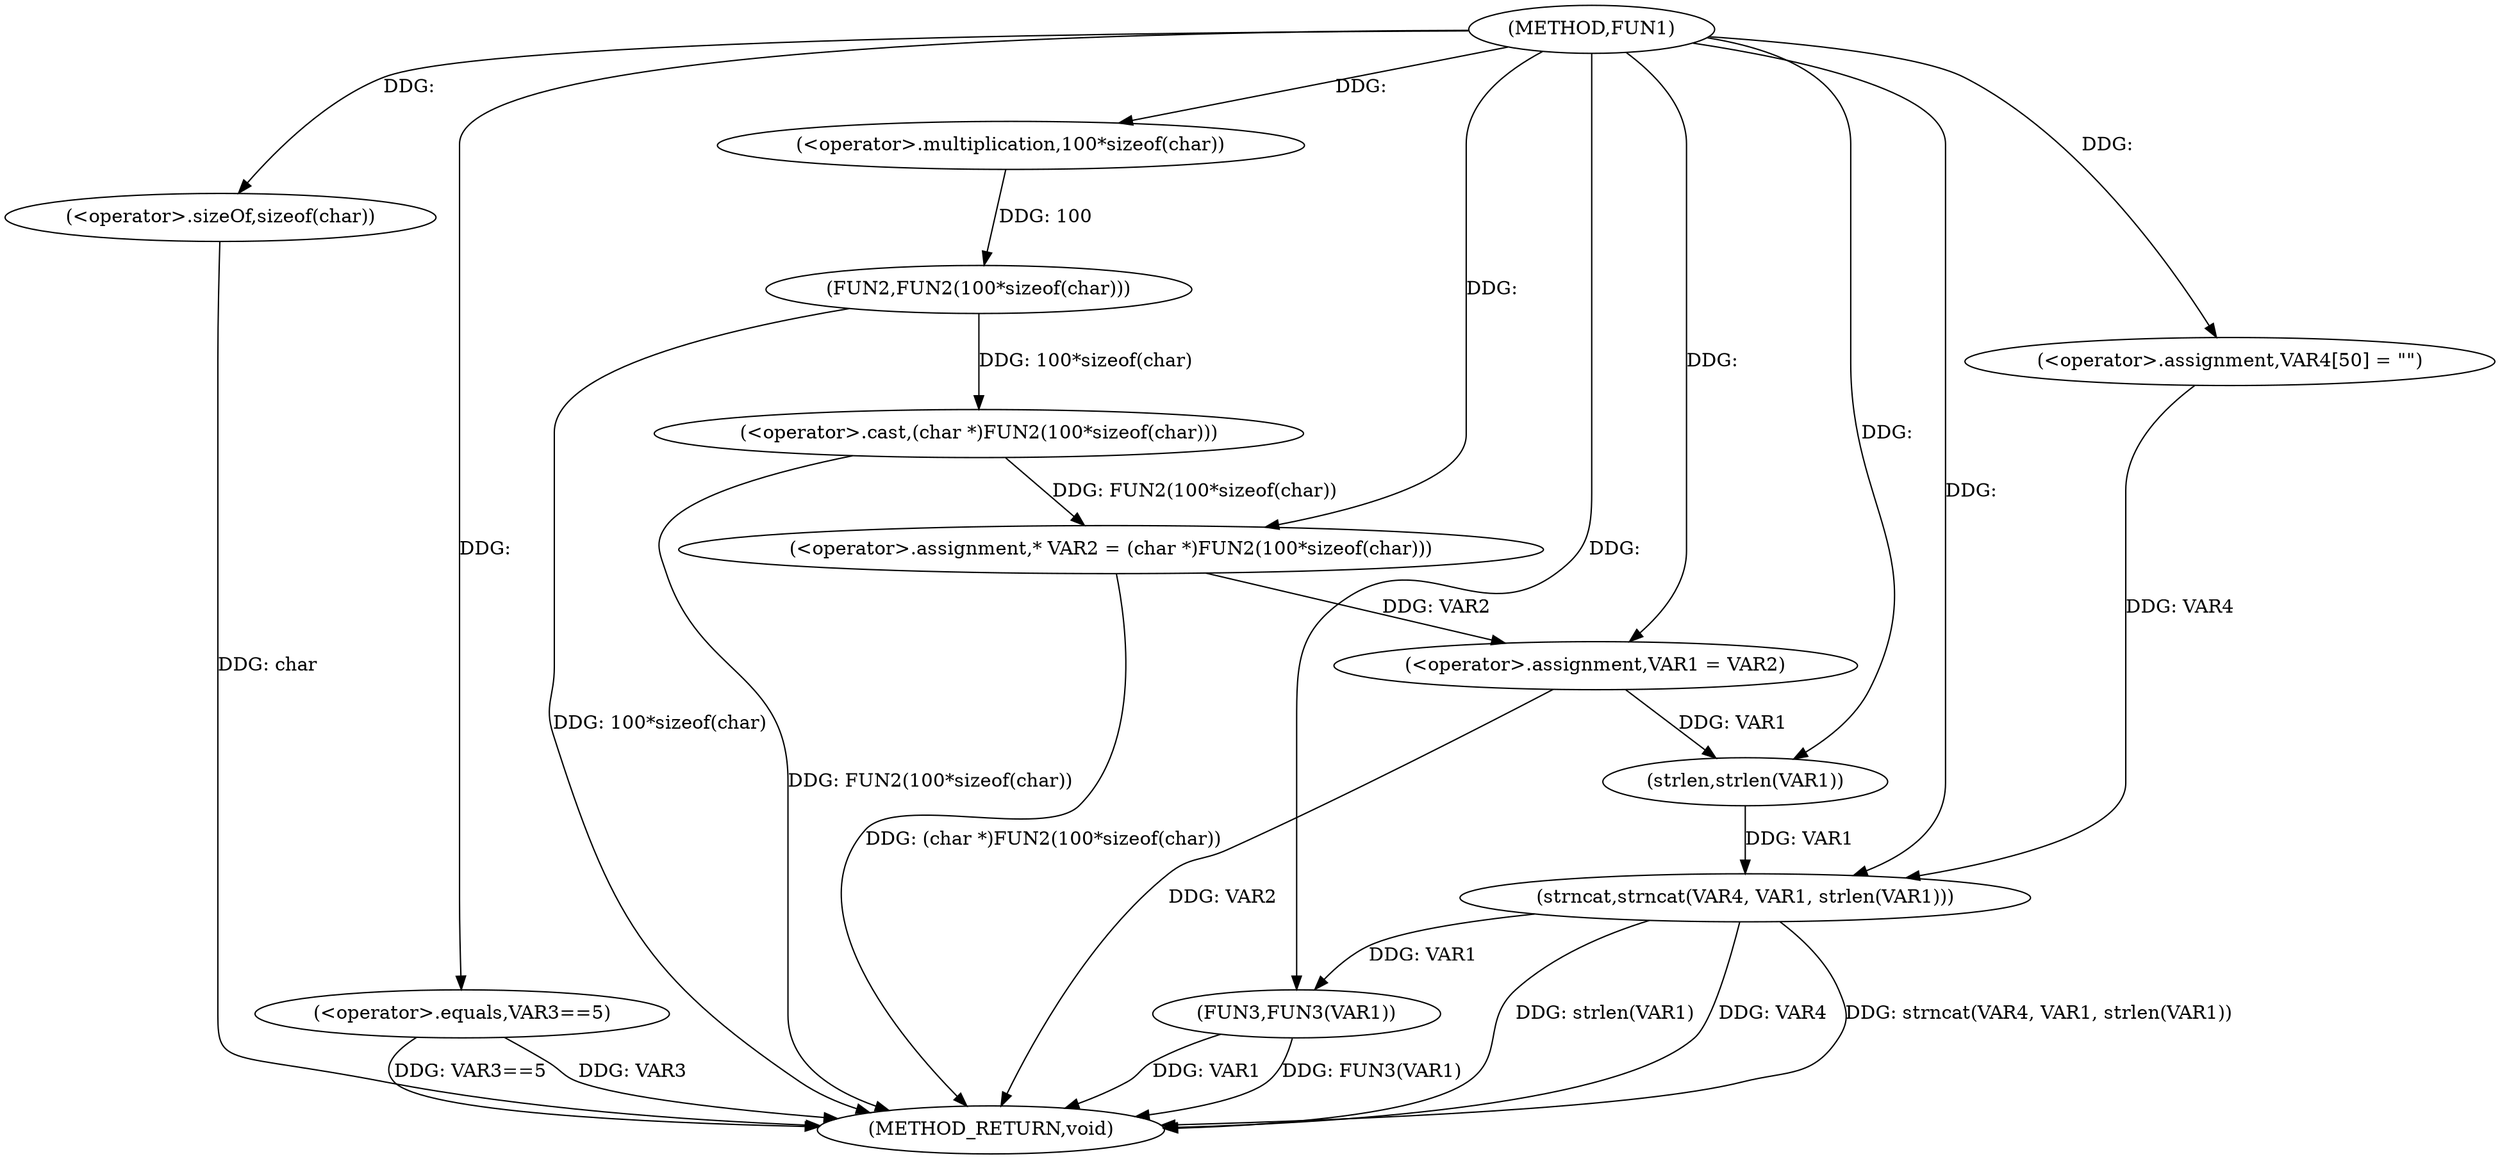 digraph FUN1 {  
"1000100" [label = "(METHOD,FUN1)" ]
"1000133" [label = "(METHOD_RETURN,void)" ]
"1000104" [label = "(<operator>.assignment,* VAR2 = (char *)FUN2(100*sizeof(char)))" ]
"1000106" [label = "(<operator>.cast,(char *)FUN2(100*sizeof(char)))" ]
"1000108" [label = "(FUN2,FUN2(100*sizeof(char)))" ]
"1000109" [label = "(<operator>.multiplication,100*sizeof(char))" ]
"1000111" [label = "(<operator>.sizeOf,sizeof(char))" ]
"1000113" [label = "(<operator>.assignment,VAR1 = VAR2)" ]
"1000117" [label = "(<operator>.equals,VAR3==5)" ]
"1000123" [label = "(<operator>.assignment,VAR4[50] = \"\")" ]
"1000126" [label = "(strncat,strncat(VAR4, VAR1, strlen(VAR1)))" ]
"1000129" [label = "(strlen,strlen(VAR1))" ]
"1000131" [label = "(FUN3,FUN3(VAR1))" ]
  "1000117" -> "1000133"  [ label = "DDG: VAR3==5"] 
  "1000126" -> "1000133"  [ label = "DDG: strncat(VAR4, VAR1, strlen(VAR1))"] 
  "1000106" -> "1000133"  [ label = "DDG: FUN2(100*sizeof(char))"] 
  "1000126" -> "1000133"  [ label = "DDG: strlen(VAR1)"] 
  "1000113" -> "1000133"  [ label = "DDG: VAR2"] 
  "1000126" -> "1000133"  [ label = "DDG: VAR4"] 
  "1000117" -> "1000133"  [ label = "DDG: VAR3"] 
  "1000111" -> "1000133"  [ label = "DDG: char"] 
  "1000131" -> "1000133"  [ label = "DDG: FUN3(VAR1)"] 
  "1000131" -> "1000133"  [ label = "DDG: VAR1"] 
  "1000104" -> "1000133"  [ label = "DDG: (char *)FUN2(100*sizeof(char))"] 
  "1000108" -> "1000133"  [ label = "DDG: 100*sizeof(char)"] 
  "1000106" -> "1000104"  [ label = "DDG: FUN2(100*sizeof(char))"] 
  "1000100" -> "1000104"  [ label = "DDG: "] 
  "1000108" -> "1000106"  [ label = "DDG: 100*sizeof(char)"] 
  "1000109" -> "1000108"  [ label = "DDG: 100"] 
  "1000100" -> "1000109"  [ label = "DDG: "] 
  "1000100" -> "1000111"  [ label = "DDG: "] 
  "1000104" -> "1000113"  [ label = "DDG: VAR2"] 
  "1000100" -> "1000113"  [ label = "DDG: "] 
  "1000100" -> "1000117"  [ label = "DDG: "] 
  "1000100" -> "1000123"  [ label = "DDG: "] 
  "1000123" -> "1000126"  [ label = "DDG: VAR4"] 
  "1000100" -> "1000126"  [ label = "DDG: "] 
  "1000129" -> "1000126"  [ label = "DDG: VAR1"] 
  "1000113" -> "1000129"  [ label = "DDG: VAR1"] 
  "1000100" -> "1000129"  [ label = "DDG: "] 
  "1000126" -> "1000131"  [ label = "DDG: VAR1"] 
  "1000100" -> "1000131"  [ label = "DDG: "] 
}
